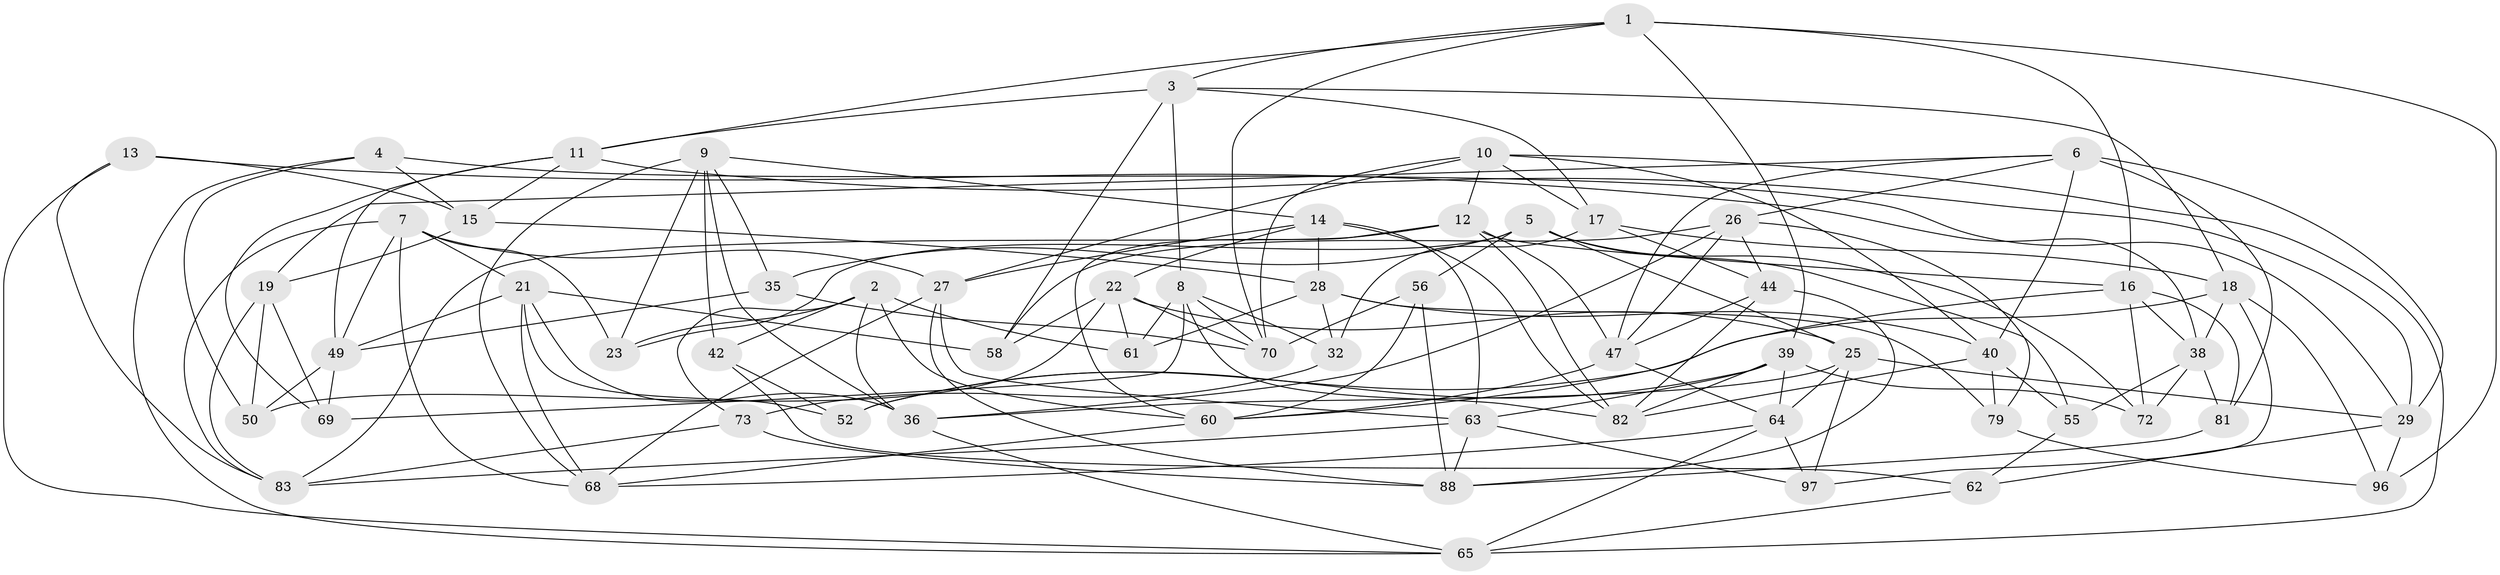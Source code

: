 // Generated by graph-tools (version 1.1) at 2025/24/03/03/25 07:24:23]
// undirected, 60 vertices, 158 edges
graph export_dot {
graph [start="1"]
  node [color=gray90,style=filled];
  1 [super="+45"];
  2 [super="+24"];
  3 [super="+51"];
  4;
  5 [super="+43"];
  6 [super="+54"];
  7 [super="+20"];
  8 [super="+100"];
  9 [super="+41"];
  10 [super="+74"];
  11 [super="+33"];
  12 [super="+59"];
  13;
  14 [super="+94"];
  15 [super="+53"];
  16 [super="+30"];
  17 [super="+84"];
  18 [super="+48"];
  19 [super="+46"];
  21 [super="+34"];
  22 [super="+92"];
  23;
  25 [super="+31"];
  26 [super="+57"];
  27 [super="+75"];
  28 [super="+98"];
  29 [super="+37"];
  32;
  35;
  36 [super="+86"];
  38 [super="+78"];
  39 [super="+71"];
  40 [super="+89"];
  42;
  44 [super="+85"];
  47 [super="+67"];
  49 [super="+91"];
  50;
  52;
  55;
  56;
  58;
  60 [super="+90"];
  61;
  62;
  63 [super="+66"];
  64 [super="+77"];
  65 [super="+80"];
  68 [super="+95"];
  69;
  70 [super="+76"];
  72;
  73;
  79;
  81;
  82 [super="+93"];
  83 [super="+87"];
  88 [super="+99"];
  96;
  97;
  1 -- 3;
  1 -- 16;
  1 -- 96;
  1 -- 11;
  1 -- 70;
  1 -- 39;
  2 -- 36;
  2 -- 42;
  2 -- 73;
  2 -- 61;
  2 -- 23;
  2 -- 60;
  3 -- 11;
  3 -- 58;
  3 -- 8;
  3 -- 17;
  3 -- 18;
  4 -- 50;
  4 -- 65;
  4 -- 29;
  4 -- 15;
  5 -- 23;
  5 -- 56;
  5 -- 55;
  5 -- 72;
  5 -- 25;
  5 -- 35;
  6 -- 81;
  6 -- 26;
  6 -- 40;
  6 -- 19;
  6 -- 29;
  6 -- 47;
  7 -- 49;
  7 -- 83;
  7 -- 23;
  7 -- 21;
  7 -- 68;
  7 -- 27;
  8 -- 69;
  8 -- 82;
  8 -- 32;
  8 -- 61;
  8 -- 70;
  9 -- 42;
  9 -- 68;
  9 -- 35;
  9 -- 14;
  9 -- 23;
  9 -- 36;
  10 -- 17;
  10 -- 70;
  10 -- 40;
  10 -- 12;
  10 -- 65;
  10 -- 27;
  11 -- 49;
  11 -- 69;
  11 -- 29;
  11 -- 15;
  12 -- 16;
  12 -- 82;
  12 -- 83;
  12 -- 47;
  12 -- 60;
  13 -- 15;
  13 -- 65;
  13 -- 83;
  13 -- 38;
  14 -- 82;
  14 -- 27;
  14 -- 28;
  14 -- 22;
  14 -- 63;
  15 -- 19 [weight=2];
  15 -- 28;
  16 -- 81;
  16 -- 38;
  16 -- 72;
  16 -- 60;
  17 -- 32;
  17 -- 44 [weight=2];
  17 -- 18;
  18 -- 96;
  18 -- 38;
  18 -- 97;
  18 -- 52;
  19 -- 69;
  19 -- 83;
  19 -- 50;
  21 -- 58;
  21 -- 52;
  21 -- 68;
  21 -- 49;
  21 -- 36;
  22 -- 58;
  22 -- 61;
  22 -- 25;
  22 -- 50;
  22 -- 70;
  25 -- 97;
  25 -- 64;
  25 -- 29;
  25 -- 36;
  26 -- 47;
  26 -- 36;
  26 -- 44;
  26 -- 58;
  26 -- 79;
  27 -- 88;
  27 -- 68;
  27 -- 63;
  28 -- 61;
  28 -- 40;
  28 -- 32;
  28 -- 79;
  29 -- 96;
  29 -- 62;
  32 -- 73;
  35 -- 49;
  35 -- 70;
  36 -- 65;
  38 -- 55;
  38 -- 72;
  38 -- 81;
  39 -- 52;
  39 -- 63;
  39 -- 64;
  39 -- 72;
  39 -- 82;
  40 -- 82;
  40 -- 55;
  40 -- 79;
  42 -- 62;
  42 -- 52;
  44 -- 88;
  44 -- 82;
  44 -- 47;
  47 -- 60;
  47 -- 64;
  49 -- 69;
  49 -- 50;
  55 -- 62;
  56 -- 70;
  56 -- 60;
  56 -- 88;
  60 -- 68;
  62 -- 65;
  63 -- 97;
  63 -- 88;
  63 -- 83;
  64 -- 65;
  64 -- 97;
  64 -- 68;
  73 -- 83;
  73 -- 88;
  79 -- 96;
  81 -- 88;
}
